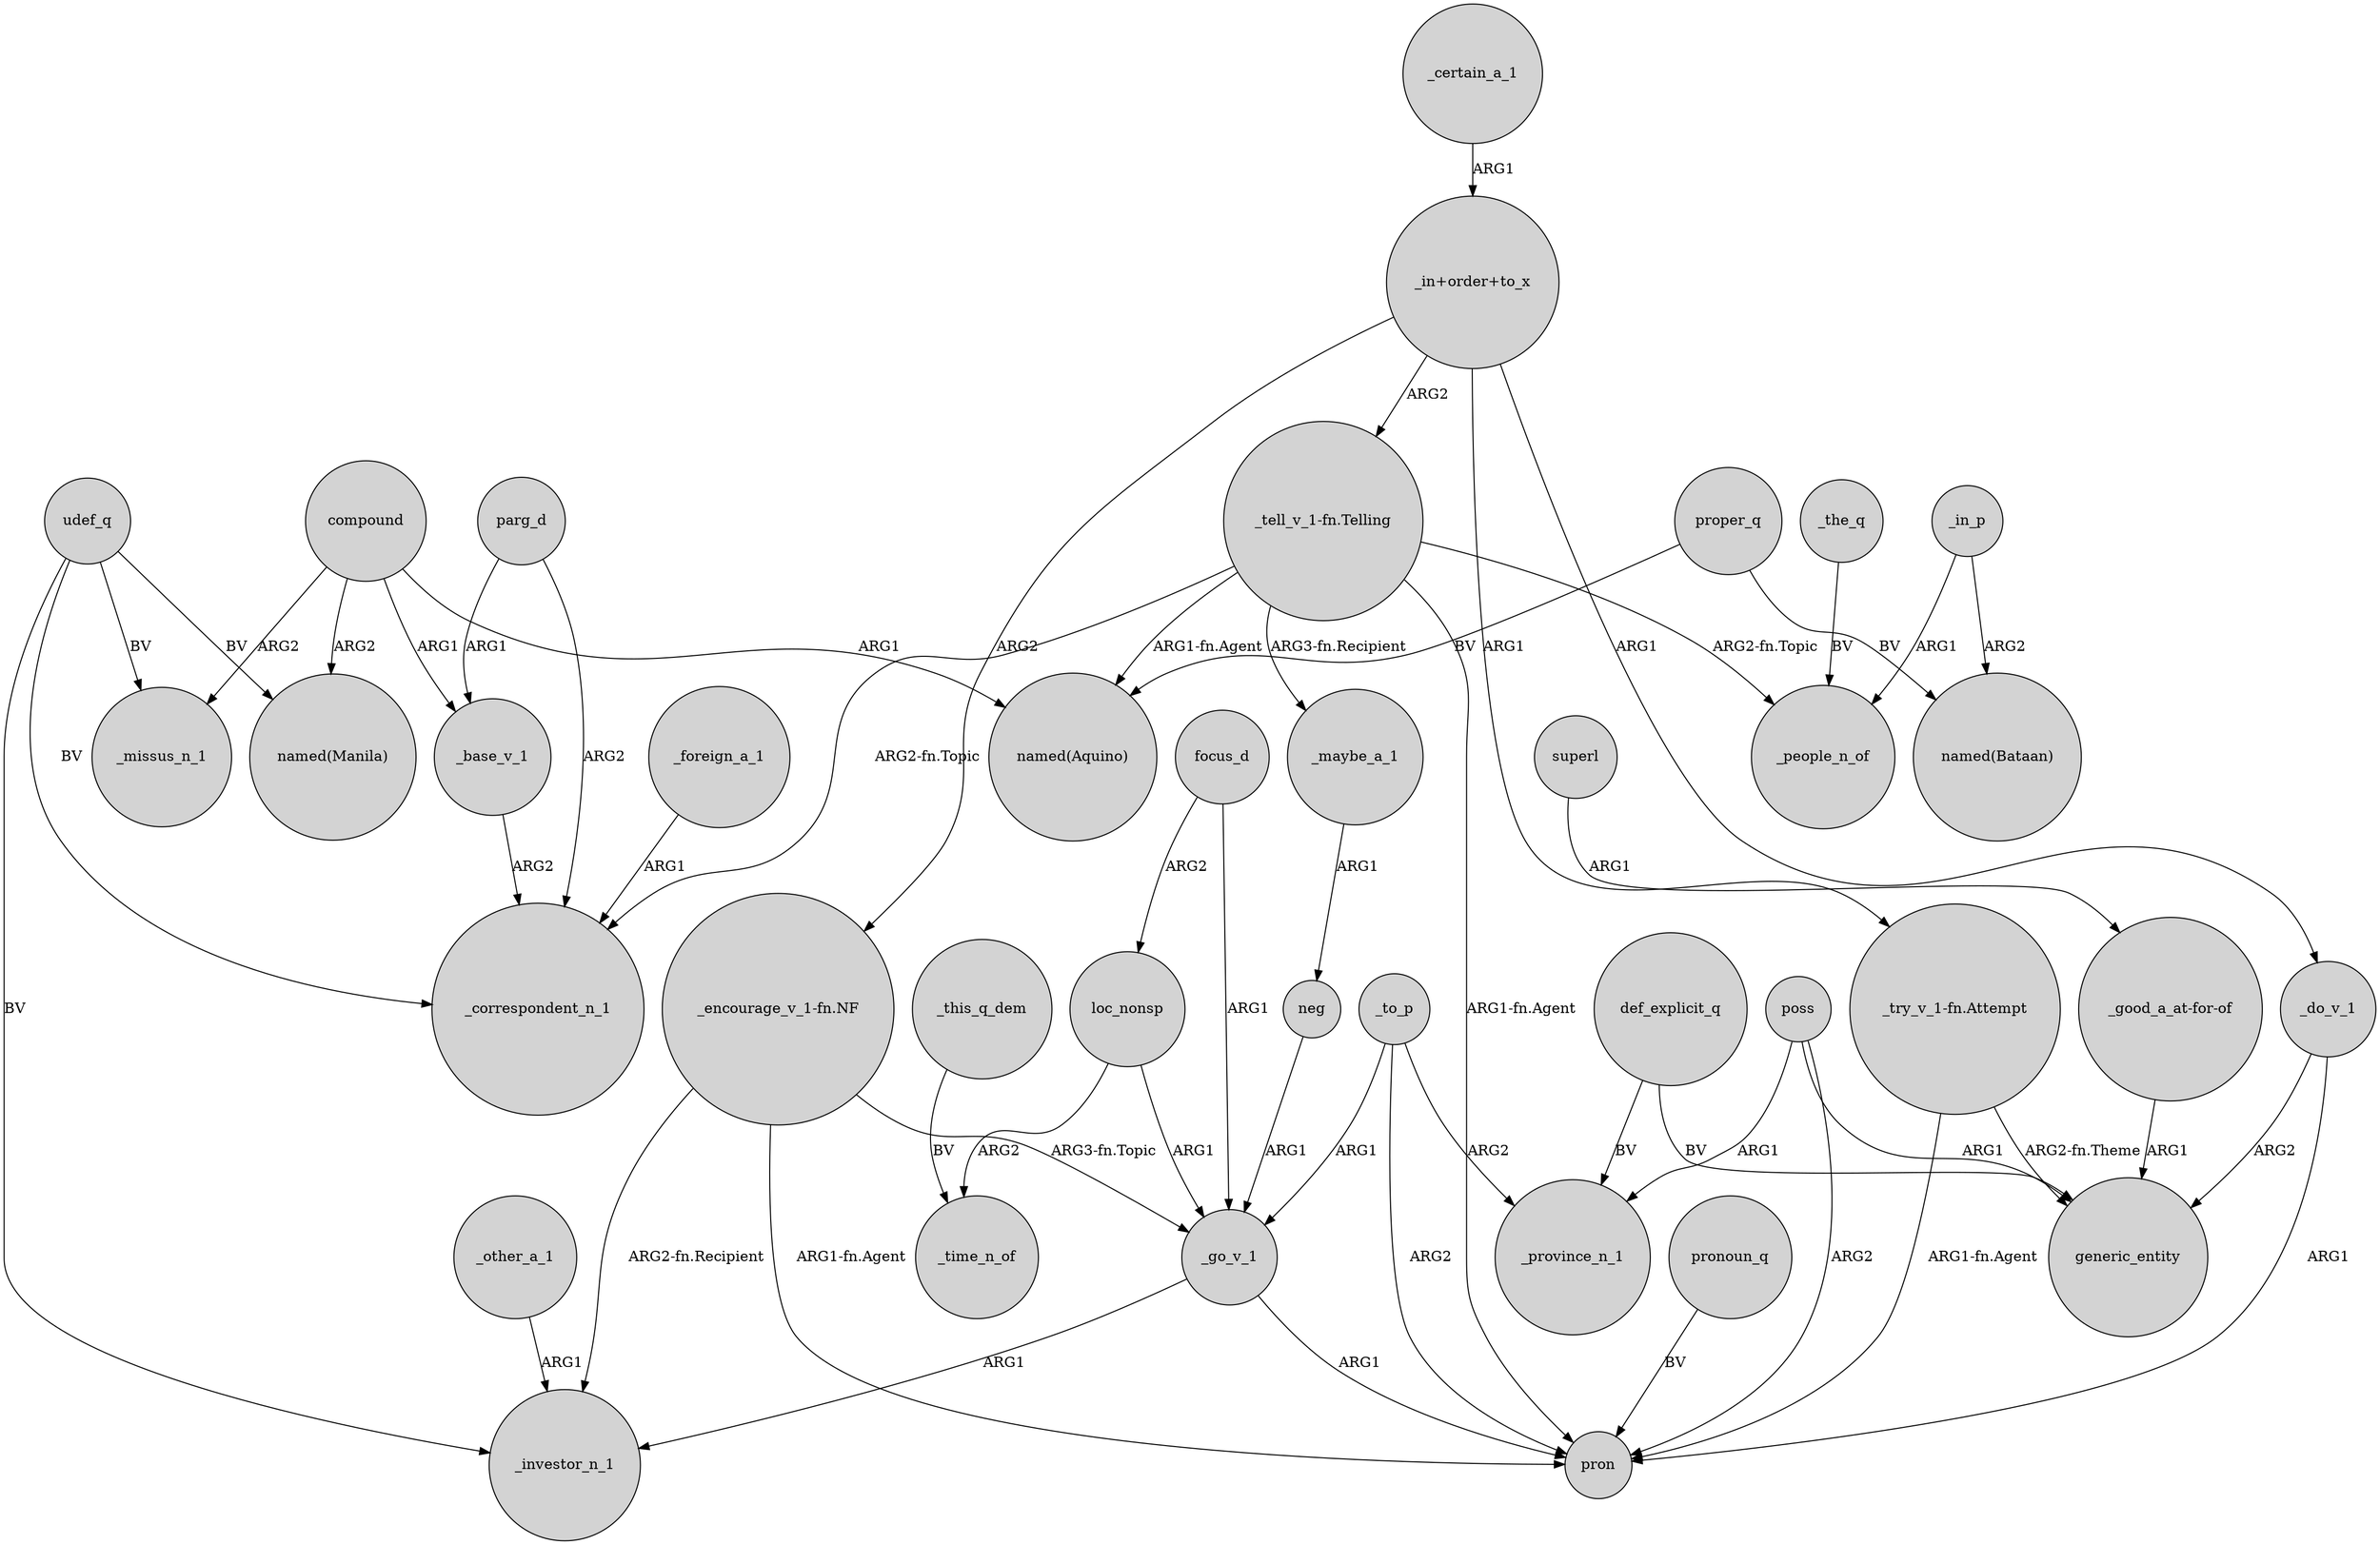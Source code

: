 digraph {
	node [shape=circle style=filled]
	_other_a_1 -> _investor_n_1 [label=ARG1]
	def_explicit_q -> _province_n_1 [label=BV]
	focus_d -> loc_nonsp [label=ARG2]
	udef_q -> "named(Manila)" [label=BV]
	_foreign_a_1 -> _correspondent_n_1 [label=ARG1]
	poss -> generic_entity [label=ARG1]
	poss -> pron [label=ARG2]
	focus_d -> _go_v_1 [label=ARG1]
	"_tell_v_1-fn.Telling" -> pron [label="ARG1-fn.Agent"]
	udef_q -> _investor_n_1 [label=BV]
	"_encourage_v_1-fn.NF" -> pron [label="ARG1-fn.Agent"]
	"_tell_v_1-fn.Telling" -> "named(Aquino)" [label="ARG1-fn.Agent"]
	parg_d -> _correspondent_n_1 [label=ARG2]
	_in_p -> "named(Bataan)" [label=ARG2]
	def_explicit_q -> generic_entity [label=BV]
	"_tell_v_1-fn.Telling" -> _people_n_of [label="ARG2-fn.Topic"]
	proper_q -> "named(Aquino)" [label=BV]
	loc_nonsp -> _time_n_of [label=ARG2]
	compound -> _missus_n_1 [label=ARG2]
	"_try_v_1-fn.Attempt" -> generic_entity [label="ARG2-fn.Theme"]
	_base_v_1 -> _correspondent_n_1 [label=ARG2]
	"_encourage_v_1-fn.NF" -> _investor_n_1 [label="ARG2-fn.Recipient"]
	compound -> "named(Aquino)" [label=ARG1]
	_do_v_1 -> generic_entity [label=ARG2]
	udef_q -> _missus_n_1 [label=BV]
	_this_q_dem -> _time_n_of [label=BV]
	compound -> "named(Manila)" [label=ARG2]
	_certain_a_1 -> "_in+order+to_x" [label=ARG1]
	_maybe_a_1 -> neg [label=ARG1]
	_to_p -> _province_n_1 [label=ARG2]
	pronoun_q -> pron [label=BV]
	"_good_a_at-for-of" -> generic_entity [label=ARG1]
	poss -> _province_n_1 [label=ARG1]
	_do_v_1 -> pron [label=ARG1]
	_go_v_1 -> _investor_n_1 [label=ARG1]
	compound -> _base_v_1 [label=ARG1]
	superl -> "_good_a_at-for-of" [label=ARG1]
	"_tell_v_1-fn.Telling" -> _correspondent_n_1 [label="ARG2-fn.Topic"]
	proper_q -> "named(Bataan)" [label=BV]
	"_tell_v_1-fn.Telling" -> _maybe_a_1 [label="ARG3-fn.Recipient"]
	_in_p -> _people_n_of [label=ARG1]
	_to_p -> _go_v_1 [label=ARG1]
	"_in+order+to_x" -> _do_v_1 [label=ARG1]
	udef_q -> _correspondent_n_1 [label=BV]
	_go_v_1 -> pron [label=ARG1]
	"_in+order+to_x" -> "_encourage_v_1-fn.NF" [label=ARG2]
	"_try_v_1-fn.Attempt" -> pron [label="ARG1-fn.Agent"]
	parg_d -> _base_v_1 [label=ARG1]
	"_encourage_v_1-fn.NF" -> _go_v_1 [label="ARG3-fn.Topic"]
	loc_nonsp -> _go_v_1 [label=ARG1]
	_to_p -> pron [label=ARG2]
	"_in+order+to_x" -> "_tell_v_1-fn.Telling" [label=ARG2]
	neg -> _go_v_1 [label=ARG1]
	_the_q -> _people_n_of [label=BV]
	"_in+order+to_x" -> "_try_v_1-fn.Attempt" [label=ARG1]
}
